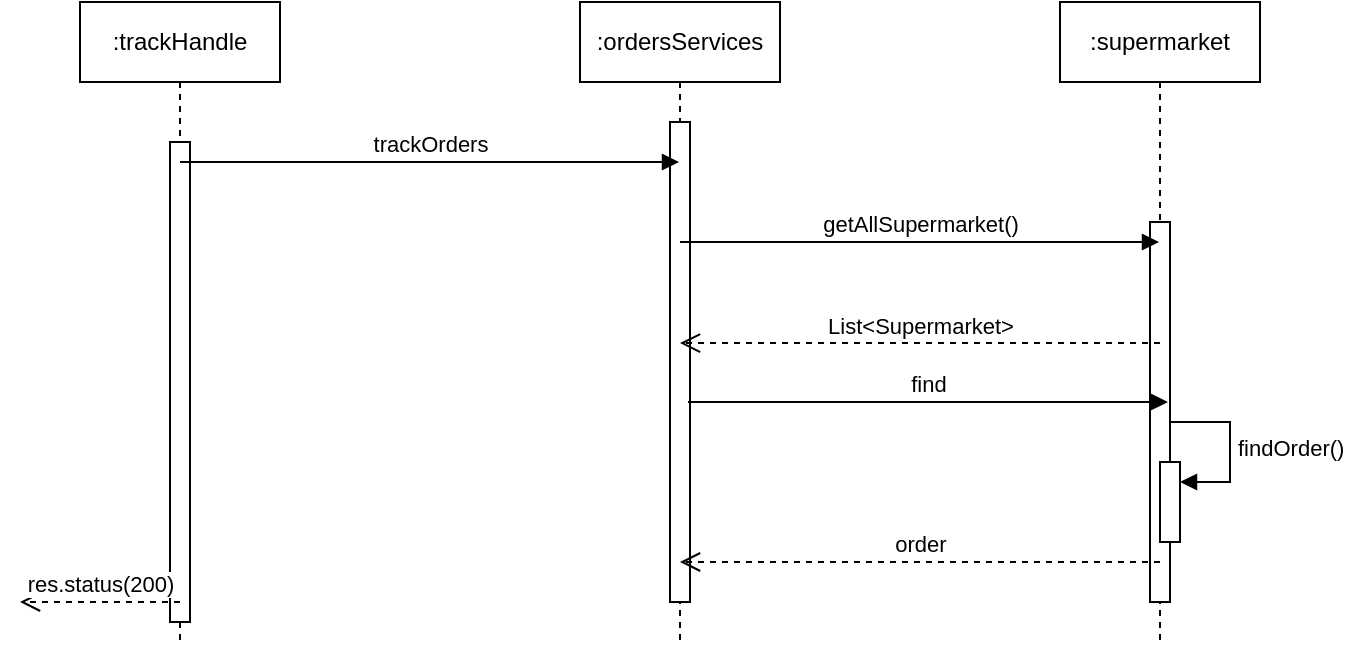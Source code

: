 <mxfile version="22.0.8" type="device">
  <diagram name="Página-1" id="H0P5ThXIe_mjdOdGKNKr">
    <mxGraphModel dx="954" dy="586" grid="1" gridSize="10" guides="1" tooltips="1" connect="1" arrows="1" fold="1" page="1" pageScale="1" pageWidth="827" pageHeight="1169" math="0" shadow="0">
      <root>
        <mxCell id="0" />
        <mxCell id="1" parent="0" />
        <mxCell id="dXbMaHBzjKnE6Oa6lAWb-1" value=":trackHandle" style="shape=umlLifeline;perimeter=lifelinePerimeter;whiteSpace=wrap;html=1;container=1;dropTarget=0;collapsible=0;recursiveResize=0;outlineConnect=0;portConstraint=eastwest;newEdgeStyle={&quot;curved&quot;:0,&quot;rounded&quot;:0};" vertex="1" parent="1">
          <mxGeometry x="110" y="120" width="100" height="320" as="geometry" />
        </mxCell>
        <mxCell id="dXbMaHBzjKnE6Oa6lAWb-13" value="" style="html=1;points=[[0,0,0,0,5],[0,1,0,0,-5],[1,0,0,0,5],[1,1,0,0,-5]];perimeter=orthogonalPerimeter;outlineConnect=0;targetShapes=umlLifeline;portConstraint=eastwest;newEdgeStyle={&quot;curved&quot;:0,&quot;rounded&quot;:0};" vertex="1" parent="dXbMaHBzjKnE6Oa6lAWb-1">
          <mxGeometry x="45" y="70" width="10" height="240" as="geometry" />
        </mxCell>
        <mxCell id="dXbMaHBzjKnE6Oa6lAWb-2" value=":ordersServices" style="shape=umlLifeline;perimeter=lifelinePerimeter;whiteSpace=wrap;html=1;container=1;dropTarget=0;collapsible=0;recursiveResize=0;outlineConnect=0;portConstraint=eastwest;newEdgeStyle={&quot;curved&quot;:0,&quot;rounded&quot;:0};" vertex="1" parent="1">
          <mxGeometry x="360" y="120" width="100" height="320" as="geometry" />
        </mxCell>
        <mxCell id="dXbMaHBzjKnE6Oa6lAWb-14" value="" style="html=1;points=[[0,0,0,0,5],[0,1,0,0,-5],[1,0,0,0,5],[1,1,0,0,-5]];perimeter=orthogonalPerimeter;outlineConnect=0;targetShapes=umlLifeline;portConstraint=eastwest;newEdgeStyle={&quot;curved&quot;:0,&quot;rounded&quot;:0};" vertex="1" parent="dXbMaHBzjKnE6Oa6lAWb-2">
          <mxGeometry x="45" y="60" width="10" height="240" as="geometry" />
        </mxCell>
        <mxCell id="dXbMaHBzjKnE6Oa6lAWb-3" value=":supermarket" style="shape=umlLifeline;perimeter=lifelinePerimeter;whiteSpace=wrap;html=1;container=1;dropTarget=0;collapsible=0;recursiveResize=0;outlineConnect=0;portConstraint=eastwest;newEdgeStyle={&quot;curved&quot;:0,&quot;rounded&quot;:0};" vertex="1" parent="1">
          <mxGeometry x="600" y="120" width="100" height="320" as="geometry" />
        </mxCell>
        <mxCell id="dXbMaHBzjKnE6Oa6lAWb-15" value="" style="html=1;points=[[0,0,0,0,5],[0,1,0,0,-5],[1,0,0,0,5],[1,1,0,0,-5]];perimeter=orthogonalPerimeter;outlineConnect=0;targetShapes=umlLifeline;portConstraint=eastwest;newEdgeStyle={&quot;curved&quot;:0,&quot;rounded&quot;:0};" vertex="1" parent="dXbMaHBzjKnE6Oa6lAWb-3">
          <mxGeometry x="45" y="110" width="10" height="190" as="geometry" />
        </mxCell>
        <mxCell id="dXbMaHBzjKnE6Oa6lAWb-16" value="" style="html=1;points=[[0,0,0,0,5],[0,1,0,0,-5],[1,0,0,0,5],[1,1,0,0,-5]];perimeter=orthogonalPerimeter;outlineConnect=0;targetShapes=umlLifeline;portConstraint=eastwest;newEdgeStyle={&quot;curved&quot;:0,&quot;rounded&quot;:0};" vertex="1" parent="dXbMaHBzjKnE6Oa6lAWb-3">
          <mxGeometry x="50" y="230" width="10" height="40" as="geometry" />
        </mxCell>
        <mxCell id="dXbMaHBzjKnE6Oa6lAWb-17" value="findOrder()" style="html=1;align=left;spacingLeft=2;endArrow=block;rounded=0;edgeStyle=orthogonalEdgeStyle;curved=0;rounded=0;" edge="1" target="dXbMaHBzjKnE6Oa6lAWb-16" parent="dXbMaHBzjKnE6Oa6lAWb-3">
          <mxGeometry relative="1" as="geometry">
            <mxPoint x="55" y="210" as="sourcePoint" />
            <Array as="points">
              <mxPoint x="85" y="240" />
            </Array>
          </mxGeometry>
        </mxCell>
        <mxCell id="dXbMaHBzjKnE6Oa6lAWb-4" value="trackOrders" style="html=1;verticalAlign=bottom;endArrow=block;curved=0;rounded=0;" edge="1" parent="1" target="dXbMaHBzjKnE6Oa6lAWb-2">
          <mxGeometry width="80" relative="1" as="geometry">
            <mxPoint x="160" y="200" as="sourcePoint" />
            <mxPoint x="240" y="200" as="targetPoint" />
          </mxGeometry>
        </mxCell>
        <mxCell id="dXbMaHBzjKnE6Oa6lAWb-5" value="getAllSupermarket()" style="html=1;verticalAlign=bottom;endArrow=block;curved=0;rounded=0;" edge="1" parent="1" target="dXbMaHBzjKnE6Oa6lAWb-3">
          <mxGeometry width="80" relative="1" as="geometry">
            <mxPoint x="410" y="240" as="sourcePoint" />
            <mxPoint x="490" y="240" as="targetPoint" />
          </mxGeometry>
        </mxCell>
        <mxCell id="dXbMaHBzjKnE6Oa6lAWb-6" value="List&amp;lt;Supermarket&amp;gt;" style="html=1;verticalAlign=bottom;endArrow=open;dashed=1;endSize=8;curved=0;rounded=0;exitX=0.5;exitY=0.533;exitDx=0;exitDy=0;exitPerimeter=0;" edge="1" parent="1" source="dXbMaHBzjKnE6Oa6lAWb-3" target="dXbMaHBzjKnE6Oa6lAWb-2">
          <mxGeometry relative="1" as="geometry">
            <mxPoint x="640" y="280" as="sourcePoint" />
            <mxPoint x="560" y="280" as="targetPoint" />
          </mxGeometry>
        </mxCell>
        <mxCell id="dXbMaHBzjKnE6Oa6lAWb-7" value="find" style="html=1;verticalAlign=bottom;endArrow=block;curved=0;rounded=0;" edge="1" parent="1">
          <mxGeometry width="80" relative="1" as="geometry">
            <mxPoint x="414" y="320" as="sourcePoint" />
            <mxPoint x="654" y="320" as="targetPoint" />
          </mxGeometry>
        </mxCell>
        <mxCell id="dXbMaHBzjKnE6Oa6lAWb-11" value="order" style="html=1;verticalAlign=bottom;endArrow=open;dashed=1;endSize=8;curved=0;rounded=0;" edge="1" parent="1" target="dXbMaHBzjKnE6Oa6lAWb-2">
          <mxGeometry relative="1" as="geometry">
            <mxPoint x="650" y="400" as="sourcePoint" />
            <mxPoint x="570" y="400" as="targetPoint" />
          </mxGeometry>
        </mxCell>
        <mxCell id="dXbMaHBzjKnE6Oa6lAWb-12" value="res.status(200)" style="html=1;verticalAlign=bottom;endArrow=open;dashed=1;endSize=8;curved=0;rounded=0;" edge="1" parent="1">
          <mxGeometry relative="1" as="geometry">
            <mxPoint x="160" y="420" as="sourcePoint" />
            <mxPoint x="80" y="420" as="targetPoint" />
          </mxGeometry>
        </mxCell>
      </root>
    </mxGraphModel>
  </diagram>
</mxfile>
